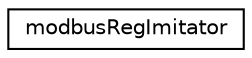 digraph "Иерархия классов. Графический вид."
{
  edge [fontname="Helvetica",fontsize="10",labelfontname="Helvetica",labelfontsize="10"];
  node [fontname="Helvetica",fontsize="10",shape=record];
  rankdir="LR";
  Node0 [label="modbusRegImitator",height=0.2,width=0.4,color="black", fillcolor="white", style="filled",URL="$classmodbus_reg_imitator.html"];
}

